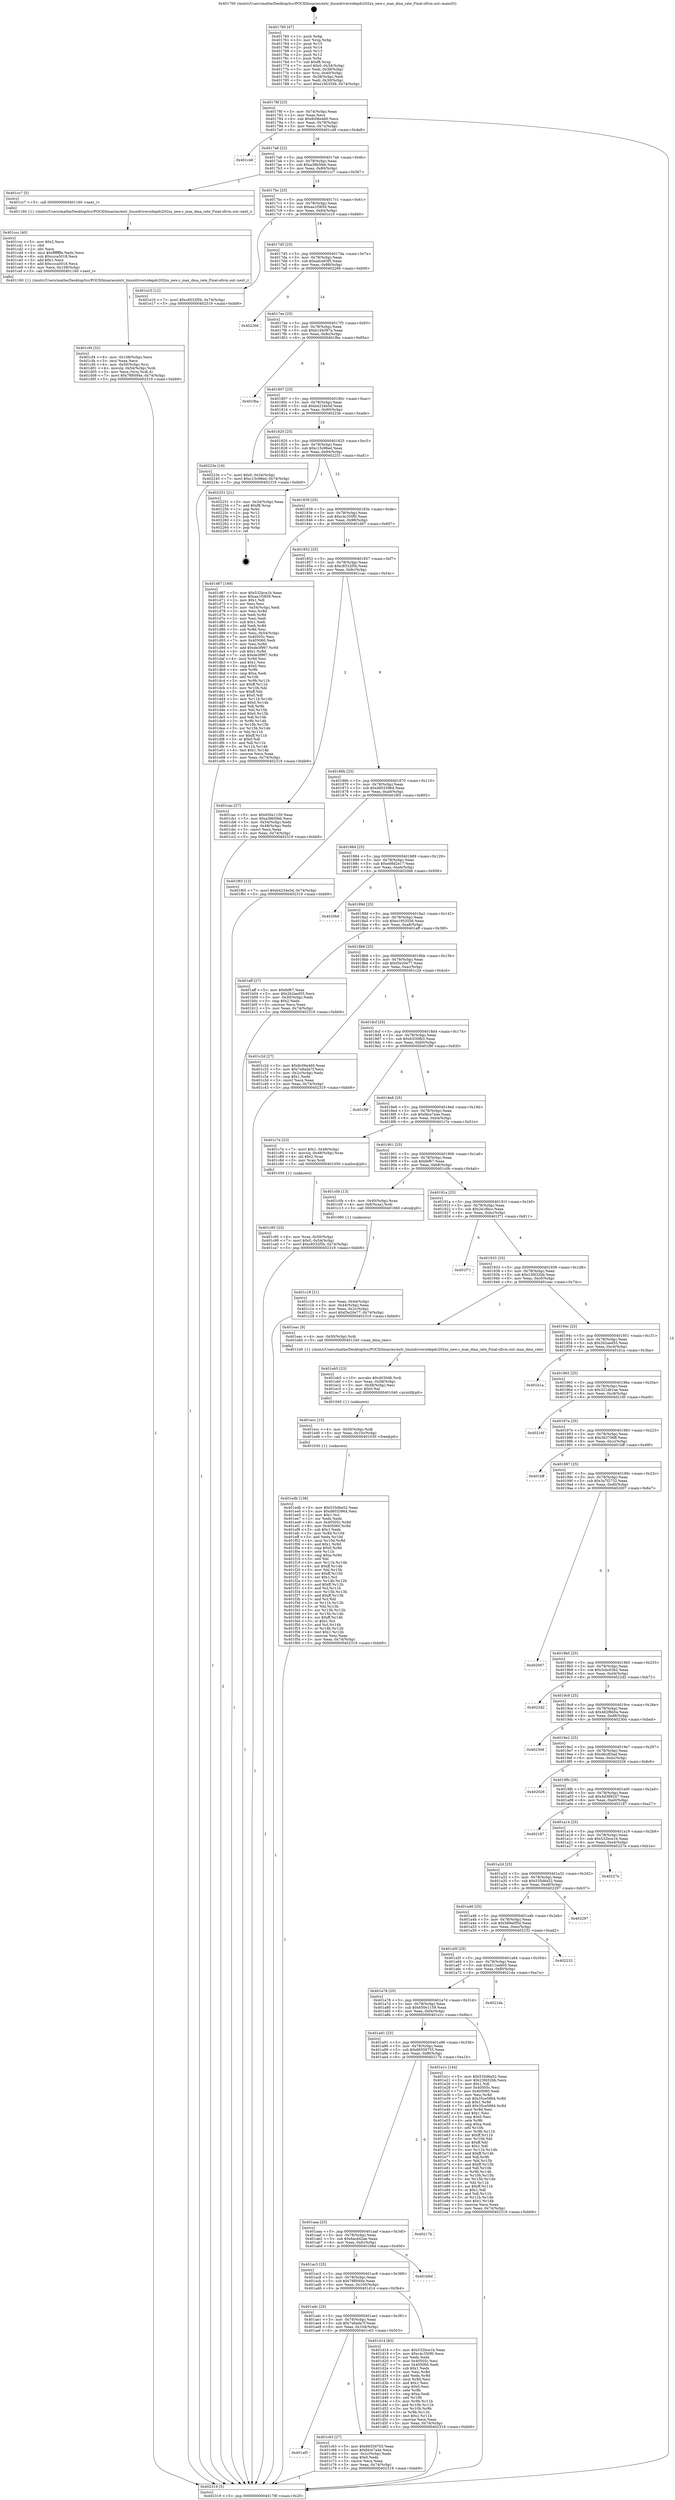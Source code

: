 digraph "0x401760" {
  label = "0x401760 (/mnt/c/Users/mathe/Desktop/tcc/POCII/binaries/extr_linuxdriversidepdc202xx_new.c_max_dma_rate_Final-ollvm.out::main(0))"
  labelloc = "t"
  node[shape=record]

  Entry [label="",width=0.3,height=0.3,shape=circle,fillcolor=black,style=filled]
  "0x40178f" [label="{
     0x40178f [23]\l
     | [instrs]\l
     &nbsp;&nbsp;0x40178f \<+3\>: mov -0x74(%rbp),%eax\l
     &nbsp;&nbsp;0x401792 \<+2\>: mov %eax,%ecx\l
     &nbsp;&nbsp;0x401794 \<+6\>: sub $0x8c06e460,%ecx\l
     &nbsp;&nbsp;0x40179a \<+3\>: mov %eax,-0x78(%rbp)\l
     &nbsp;&nbsp;0x40179d \<+3\>: mov %ecx,-0x7c(%rbp)\l
     &nbsp;&nbsp;0x4017a0 \<+6\>: je 0000000000401c48 \<main+0x4e8\>\l
  }"]
  "0x401c48" [label="{
     0x401c48\l
  }", style=dashed]
  "0x4017a6" [label="{
     0x4017a6 [22]\l
     | [instrs]\l
     &nbsp;&nbsp;0x4017a6 \<+5\>: jmp 00000000004017ab \<main+0x4b\>\l
     &nbsp;&nbsp;0x4017ab \<+3\>: mov -0x78(%rbp),%eax\l
     &nbsp;&nbsp;0x4017ae \<+5\>: sub $0xa38b5feb,%eax\l
     &nbsp;&nbsp;0x4017b3 \<+3\>: mov %eax,-0x80(%rbp)\l
     &nbsp;&nbsp;0x4017b6 \<+6\>: je 0000000000401cc7 \<main+0x567\>\l
  }"]
  Exit [label="",width=0.3,height=0.3,shape=circle,fillcolor=black,style=filled,peripheries=2]
  "0x401cc7" [label="{
     0x401cc7 [5]\l
     | [instrs]\l
     &nbsp;&nbsp;0x401cc7 \<+5\>: call 0000000000401160 \<next_i\>\l
     | [calls]\l
     &nbsp;&nbsp;0x401160 \{1\} (/mnt/c/Users/mathe/Desktop/tcc/POCII/binaries/extr_linuxdriversidepdc202xx_new.c_max_dma_rate_Final-ollvm.out::next_i)\l
  }"]
  "0x4017bc" [label="{
     0x4017bc [25]\l
     | [instrs]\l
     &nbsp;&nbsp;0x4017bc \<+5\>: jmp 00000000004017c1 \<main+0x61\>\l
     &nbsp;&nbsp;0x4017c1 \<+3\>: mov -0x78(%rbp),%eax\l
     &nbsp;&nbsp;0x4017c4 \<+5\>: sub $0xaa1f3859,%eax\l
     &nbsp;&nbsp;0x4017c9 \<+6\>: mov %eax,-0x84(%rbp)\l
     &nbsp;&nbsp;0x4017cf \<+6\>: je 0000000000401e10 \<main+0x6b0\>\l
  }"]
  "0x401edb" [label="{
     0x401edb [138]\l
     | [instrs]\l
     &nbsp;&nbsp;0x401edb \<+5\>: mov $0x535d6a52,%eax\l
     &nbsp;&nbsp;0x401ee0 \<+5\>: mov $0xd6033964,%esi\l
     &nbsp;&nbsp;0x401ee5 \<+2\>: mov $0x1,%cl\l
     &nbsp;&nbsp;0x401ee7 \<+2\>: xor %edx,%edx\l
     &nbsp;&nbsp;0x401ee9 \<+8\>: mov 0x40505c,%r8d\l
     &nbsp;&nbsp;0x401ef1 \<+8\>: mov 0x405060,%r9d\l
     &nbsp;&nbsp;0x401ef9 \<+3\>: sub $0x1,%edx\l
     &nbsp;&nbsp;0x401efc \<+3\>: mov %r8d,%r10d\l
     &nbsp;&nbsp;0x401eff \<+3\>: add %edx,%r10d\l
     &nbsp;&nbsp;0x401f02 \<+4\>: imul %r10d,%r8d\l
     &nbsp;&nbsp;0x401f06 \<+4\>: and $0x1,%r8d\l
     &nbsp;&nbsp;0x401f0a \<+4\>: cmp $0x0,%r8d\l
     &nbsp;&nbsp;0x401f0e \<+4\>: sete %r11b\l
     &nbsp;&nbsp;0x401f12 \<+4\>: cmp $0xa,%r9d\l
     &nbsp;&nbsp;0x401f16 \<+3\>: setl %bl\l
     &nbsp;&nbsp;0x401f19 \<+3\>: mov %r11b,%r14b\l
     &nbsp;&nbsp;0x401f1c \<+4\>: xor $0xff,%r14b\l
     &nbsp;&nbsp;0x401f20 \<+3\>: mov %bl,%r15b\l
     &nbsp;&nbsp;0x401f23 \<+4\>: xor $0xff,%r15b\l
     &nbsp;&nbsp;0x401f27 \<+3\>: xor $0x1,%cl\l
     &nbsp;&nbsp;0x401f2a \<+3\>: mov %r14b,%r12b\l
     &nbsp;&nbsp;0x401f2d \<+4\>: and $0xff,%r12b\l
     &nbsp;&nbsp;0x401f31 \<+3\>: and %cl,%r11b\l
     &nbsp;&nbsp;0x401f34 \<+3\>: mov %r15b,%r13b\l
     &nbsp;&nbsp;0x401f37 \<+4\>: and $0xff,%r13b\l
     &nbsp;&nbsp;0x401f3b \<+2\>: and %cl,%bl\l
     &nbsp;&nbsp;0x401f3d \<+3\>: or %r11b,%r12b\l
     &nbsp;&nbsp;0x401f40 \<+3\>: or %bl,%r13b\l
     &nbsp;&nbsp;0x401f43 \<+3\>: xor %r13b,%r12b\l
     &nbsp;&nbsp;0x401f46 \<+3\>: or %r15b,%r14b\l
     &nbsp;&nbsp;0x401f49 \<+4\>: xor $0xff,%r14b\l
     &nbsp;&nbsp;0x401f4d \<+3\>: or $0x1,%cl\l
     &nbsp;&nbsp;0x401f50 \<+3\>: and %cl,%r14b\l
     &nbsp;&nbsp;0x401f53 \<+3\>: or %r14b,%r12b\l
     &nbsp;&nbsp;0x401f56 \<+4\>: test $0x1,%r12b\l
     &nbsp;&nbsp;0x401f5a \<+3\>: cmovne %esi,%eax\l
     &nbsp;&nbsp;0x401f5d \<+3\>: mov %eax,-0x74(%rbp)\l
     &nbsp;&nbsp;0x401f60 \<+5\>: jmp 0000000000402319 \<main+0xbb9\>\l
  }"]
  "0x401e10" [label="{
     0x401e10 [12]\l
     | [instrs]\l
     &nbsp;&nbsp;0x401e10 \<+7\>: movl $0xc8532f5b,-0x74(%rbp)\l
     &nbsp;&nbsp;0x401e17 \<+5\>: jmp 0000000000402319 \<main+0xbb9\>\l
  }"]
  "0x4017d5" [label="{
     0x4017d5 [25]\l
     | [instrs]\l
     &nbsp;&nbsp;0x4017d5 \<+5\>: jmp 00000000004017da \<main+0x7a\>\l
     &nbsp;&nbsp;0x4017da \<+3\>: mov -0x78(%rbp),%eax\l
     &nbsp;&nbsp;0x4017dd \<+5\>: sub $0xadce63f5,%eax\l
     &nbsp;&nbsp;0x4017e2 \<+6\>: mov %eax,-0x88(%rbp)\l
     &nbsp;&nbsp;0x4017e8 \<+6\>: je 0000000000402266 \<main+0xb06\>\l
  }"]
  "0x401ecc" [label="{
     0x401ecc [15]\l
     | [instrs]\l
     &nbsp;&nbsp;0x401ecc \<+4\>: mov -0x50(%rbp),%rdi\l
     &nbsp;&nbsp;0x401ed0 \<+6\>: mov %eax,-0x10c(%rbp)\l
     &nbsp;&nbsp;0x401ed6 \<+5\>: call 0000000000401030 \<free@plt\>\l
     | [calls]\l
     &nbsp;&nbsp;0x401030 \{1\} (unknown)\l
  }"]
  "0x402266" [label="{
     0x402266\l
  }", style=dashed]
  "0x4017ee" [label="{
     0x4017ee [25]\l
     | [instrs]\l
     &nbsp;&nbsp;0x4017ee \<+5\>: jmp 00000000004017f3 \<main+0x93\>\l
     &nbsp;&nbsp;0x4017f3 \<+3\>: mov -0x78(%rbp),%eax\l
     &nbsp;&nbsp;0x4017f6 \<+5\>: sub $0xb1d4397a,%eax\l
     &nbsp;&nbsp;0x4017fb \<+6\>: mov %eax,-0x8c(%rbp)\l
     &nbsp;&nbsp;0x401801 \<+6\>: je 0000000000401fba \<main+0x85a\>\l
  }"]
  "0x401eb5" [label="{
     0x401eb5 [23]\l
     | [instrs]\l
     &nbsp;&nbsp;0x401eb5 \<+10\>: movabs $0x4030d6,%rdi\l
     &nbsp;&nbsp;0x401ebf \<+3\>: mov %eax,-0x58(%rbp)\l
     &nbsp;&nbsp;0x401ec2 \<+3\>: mov -0x58(%rbp),%esi\l
     &nbsp;&nbsp;0x401ec5 \<+2\>: mov $0x0,%al\l
     &nbsp;&nbsp;0x401ec7 \<+5\>: call 0000000000401040 \<printf@plt\>\l
     | [calls]\l
     &nbsp;&nbsp;0x401040 \{1\} (unknown)\l
  }"]
  "0x401fba" [label="{
     0x401fba\l
  }", style=dashed]
  "0x401807" [label="{
     0x401807 [25]\l
     | [instrs]\l
     &nbsp;&nbsp;0x401807 \<+5\>: jmp 000000000040180c \<main+0xac\>\l
     &nbsp;&nbsp;0x40180c \<+3\>: mov -0x78(%rbp),%eax\l
     &nbsp;&nbsp;0x40180f \<+5\>: sub $0xb4234e5d,%eax\l
     &nbsp;&nbsp;0x401814 \<+6\>: mov %eax,-0x90(%rbp)\l
     &nbsp;&nbsp;0x40181a \<+6\>: je 000000000040223e \<main+0xade\>\l
  }"]
  "0x401cf4" [label="{
     0x401cf4 [32]\l
     | [instrs]\l
     &nbsp;&nbsp;0x401cf4 \<+6\>: mov -0x108(%rbp),%ecx\l
     &nbsp;&nbsp;0x401cfa \<+3\>: imul %eax,%ecx\l
     &nbsp;&nbsp;0x401cfd \<+4\>: mov -0x50(%rbp),%rsi\l
     &nbsp;&nbsp;0x401d01 \<+4\>: movslq -0x54(%rbp),%rdi\l
     &nbsp;&nbsp;0x401d05 \<+3\>: mov %ecx,(%rsi,%rdi,4)\l
     &nbsp;&nbsp;0x401d08 \<+7\>: movl $0x78f00f4e,-0x74(%rbp)\l
     &nbsp;&nbsp;0x401d0f \<+5\>: jmp 0000000000402319 \<main+0xbb9\>\l
  }"]
  "0x40223e" [label="{
     0x40223e [19]\l
     | [instrs]\l
     &nbsp;&nbsp;0x40223e \<+7\>: movl $0x0,-0x34(%rbp)\l
     &nbsp;&nbsp;0x402245 \<+7\>: movl $0xc15c98ed,-0x74(%rbp)\l
     &nbsp;&nbsp;0x40224c \<+5\>: jmp 0000000000402319 \<main+0xbb9\>\l
  }"]
  "0x401820" [label="{
     0x401820 [25]\l
     | [instrs]\l
     &nbsp;&nbsp;0x401820 \<+5\>: jmp 0000000000401825 \<main+0xc5\>\l
     &nbsp;&nbsp;0x401825 \<+3\>: mov -0x78(%rbp),%eax\l
     &nbsp;&nbsp;0x401828 \<+5\>: sub $0xc15c98ed,%eax\l
     &nbsp;&nbsp;0x40182d \<+6\>: mov %eax,-0x94(%rbp)\l
     &nbsp;&nbsp;0x401833 \<+6\>: je 0000000000402251 \<main+0xaf1\>\l
  }"]
  "0x401ccc" [label="{
     0x401ccc [40]\l
     | [instrs]\l
     &nbsp;&nbsp;0x401ccc \<+5\>: mov $0x2,%ecx\l
     &nbsp;&nbsp;0x401cd1 \<+1\>: cltd\l
     &nbsp;&nbsp;0x401cd2 \<+2\>: idiv %ecx\l
     &nbsp;&nbsp;0x401cd4 \<+6\>: imul $0xfffffffe,%edx,%ecx\l
     &nbsp;&nbsp;0x401cda \<+6\>: sub $0xccca5018,%ecx\l
     &nbsp;&nbsp;0x401ce0 \<+3\>: add $0x1,%ecx\l
     &nbsp;&nbsp;0x401ce3 \<+6\>: add $0xccca5018,%ecx\l
     &nbsp;&nbsp;0x401ce9 \<+6\>: mov %ecx,-0x108(%rbp)\l
     &nbsp;&nbsp;0x401cef \<+5\>: call 0000000000401160 \<next_i\>\l
     | [calls]\l
     &nbsp;&nbsp;0x401160 \{1\} (/mnt/c/Users/mathe/Desktop/tcc/POCII/binaries/extr_linuxdriversidepdc202xx_new.c_max_dma_rate_Final-ollvm.out::next_i)\l
  }"]
  "0x402251" [label="{
     0x402251 [21]\l
     | [instrs]\l
     &nbsp;&nbsp;0x402251 \<+3\>: mov -0x34(%rbp),%eax\l
     &nbsp;&nbsp;0x402254 \<+7\>: add $0xf8,%rsp\l
     &nbsp;&nbsp;0x40225b \<+1\>: pop %rbx\l
     &nbsp;&nbsp;0x40225c \<+2\>: pop %r12\l
     &nbsp;&nbsp;0x40225e \<+2\>: pop %r13\l
     &nbsp;&nbsp;0x402260 \<+2\>: pop %r14\l
     &nbsp;&nbsp;0x402262 \<+2\>: pop %r15\l
     &nbsp;&nbsp;0x402264 \<+1\>: pop %rbp\l
     &nbsp;&nbsp;0x402265 \<+1\>: ret\l
  }"]
  "0x401839" [label="{
     0x401839 [25]\l
     | [instrs]\l
     &nbsp;&nbsp;0x401839 \<+5\>: jmp 000000000040183e \<main+0xde\>\l
     &nbsp;&nbsp;0x40183e \<+3\>: mov -0x78(%rbp),%eax\l
     &nbsp;&nbsp;0x401841 \<+5\>: sub $0xc4c350f0,%eax\l
     &nbsp;&nbsp;0x401846 \<+6\>: mov %eax,-0x98(%rbp)\l
     &nbsp;&nbsp;0x40184c \<+6\>: je 0000000000401d67 \<main+0x607\>\l
  }"]
  "0x401c95" [label="{
     0x401c95 [23]\l
     | [instrs]\l
     &nbsp;&nbsp;0x401c95 \<+4\>: mov %rax,-0x50(%rbp)\l
     &nbsp;&nbsp;0x401c99 \<+7\>: movl $0x0,-0x54(%rbp)\l
     &nbsp;&nbsp;0x401ca0 \<+7\>: movl $0xc8532f5b,-0x74(%rbp)\l
     &nbsp;&nbsp;0x401ca7 \<+5\>: jmp 0000000000402319 \<main+0xbb9\>\l
  }"]
  "0x401d67" [label="{
     0x401d67 [169]\l
     | [instrs]\l
     &nbsp;&nbsp;0x401d67 \<+5\>: mov $0x532bce1b,%eax\l
     &nbsp;&nbsp;0x401d6c \<+5\>: mov $0xaa1f3859,%ecx\l
     &nbsp;&nbsp;0x401d71 \<+2\>: mov $0x1,%dl\l
     &nbsp;&nbsp;0x401d73 \<+2\>: xor %esi,%esi\l
     &nbsp;&nbsp;0x401d75 \<+3\>: mov -0x54(%rbp),%edi\l
     &nbsp;&nbsp;0x401d78 \<+3\>: mov %esi,%r8d\l
     &nbsp;&nbsp;0x401d7b \<+3\>: sub %edi,%r8d\l
     &nbsp;&nbsp;0x401d7e \<+2\>: mov %esi,%edi\l
     &nbsp;&nbsp;0x401d80 \<+3\>: sub $0x1,%edi\l
     &nbsp;&nbsp;0x401d83 \<+3\>: add %edi,%r8d\l
     &nbsp;&nbsp;0x401d86 \<+3\>: sub %r8d,%esi\l
     &nbsp;&nbsp;0x401d89 \<+3\>: mov %esi,-0x54(%rbp)\l
     &nbsp;&nbsp;0x401d8c \<+7\>: mov 0x40505c,%esi\l
     &nbsp;&nbsp;0x401d93 \<+7\>: mov 0x405060,%edi\l
     &nbsp;&nbsp;0x401d9a \<+3\>: mov %esi,%r8d\l
     &nbsp;&nbsp;0x401d9d \<+7\>: add $0xde3f967,%r8d\l
     &nbsp;&nbsp;0x401da4 \<+4\>: sub $0x1,%r8d\l
     &nbsp;&nbsp;0x401da8 \<+7\>: sub $0xde3f967,%r8d\l
     &nbsp;&nbsp;0x401daf \<+4\>: imul %r8d,%esi\l
     &nbsp;&nbsp;0x401db3 \<+3\>: and $0x1,%esi\l
     &nbsp;&nbsp;0x401db6 \<+3\>: cmp $0x0,%esi\l
     &nbsp;&nbsp;0x401db9 \<+4\>: sete %r9b\l
     &nbsp;&nbsp;0x401dbd \<+3\>: cmp $0xa,%edi\l
     &nbsp;&nbsp;0x401dc0 \<+4\>: setl %r10b\l
     &nbsp;&nbsp;0x401dc4 \<+3\>: mov %r9b,%r11b\l
     &nbsp;&nbsp;0x401dc7 \<+4\>: xor $0xff,%r11b\l
     &nbsp;&nbsp;0x401dcb \<+3\>: mov %r10b,%bl\l
     &nbsp;&nbsp;0x401dce \<+3\>: xor $0xff,%bl\l
     &nbsp;&nbsp;0x401dd1 \<+3\>: xor $0x0,%dl\l
     &nbsp;&nbsp;0x401dd4 \<+3\>: mov %r11b,%r14b\l
     &nbsp;&nbsp;0x401dd7 \<+4\>: and $0x0,%r14b\l
     &nbsp;&nbsp;0x401ddb \<+3\>: and %dl,%r9b\l
     &nbsp;&nbsp;0x401dde \<+3\>: mov %bl,%r15b\l
     &nbsp;&nbsp;0x401de1 \<+4\>: and $0x0,%r15b\l
     &nbsp;&nbsp;0x401de5 \<+3\>: and %dl,%r10b\l
     &nbsp;&nbsp;0x401de8 \<+3\>: or %r9b,%r14b\l
     &nbsp;&nbsp;0x401deb \<+3\>: or %r10b,%r15b\l
     &nbsp;&nbsp;0x401dee \<+3\>: xor %r15b,%r14b\l
     &nbsp;&nbsp;0x401df1 \<+3\>: or %bl,%r11b\l
     &nbsp;&nbsp;0x401df4 \<+4\>: xor $0xff,%r11b\l
     &nbsp;&nbsp;0x401df8 \<+3\>: or $0x0,%dl\l
     &nbsp;&nbsp;0x401dfb \<+3\>: and %dl,%r11b\l
     &nbsp;&nbsp;0x401dfe \<+3\>: or %r11b,%r14b\l
     &nbsp;&nbsp;0x401e01 \<+4\>: test $0x1,%r14b\l
     &nbsp;&nbsp;0x401e05 \<+3\>: cmovne %ecx,%eax\l
     &nbsp;&nbsp;0x401e08 \<+3\>: mov %eax,-0x74(%rbp)\l
     &nbsp;&nbsp;0x401e0b \<+5\>: jmp 0000000000402319 \<main+0xbb9\>\l
  }"]
  "0x401852" [label="{
     0x401852 [25]\l
     | [instrs]\l
     &nbsp;&nbsp;0x401852 \<+5\>: jmp 0000000000401857 \<main+0xf7\>\l
     &nbsp;&nbsp;0x401857 \<+3\>: mov -0x78(%rbp),%eax\l
     &nbsp;&nbsp;0x40185a \<+5\>: sub $0xc8532f5b,%eax\l
     &nbsp;&nbsp;0x40185f \<+6\>: mov %eax,-0x9c(%rbp)\l
     &nbsp;&nbsp;0x401865 \<+6\>: je 0000000000401cac \<main+0x54c\>\l
  }"]
  "0x401af5" [label="{
     0x401af5\l
  }", style=dashed]
  "0x401cac" [label="{
     0x401cac [27]\l
     | [instrs]\l
     &nbsp;&nbsp;0x401cac \<+5\>: mov $0x650e1159,%eax\l
     &nbsp;&nbsp;0x401cb1 \<+5\>: mov $0xa38b5feb,%ecx\l
     &nbsp;&nbsp;0x401cb6 \<+3\>: mov -0x54(%rbp),%edx\l
     &nbsp;&nbsp;0x401cb9 \<+3\>: cmp -0x48(%rbp),%edx\l
     &nbsp;&nbsp;0x401cbc \<+3\>: cmovl %ecx,%eax\l
     &nbsp;&nbsp;0x401cbf \<+3\>: mov %eax,-0x74(%rbp)\l
     &nbsp;&nbsp;0x401cc2 \<+5\>: jmp 0000000000402319 \<main+0xbb9\>\l
  }"]
  "0x40186b" [label="{
     0x40186b [25]\l
     | [instrs]\l
     &nbsp;&nbsp;0x40186b \<+5\>: jmp 0000000000401870 \<main+0x110\>\l
     &nbsp;&nbsp;0x401870 \<+3\>: mov -0x78(%rbp),%eax\l
     &nbsp;&nbsp;0x401873 \<+5\>: sub $0xd6033964,%eax\l
     &nbsp;&nbsp;0x401878 \<+6\>: mov %eax,-0xa0(%rbp)\l
     &nbsp;&nbsp;0x40187e \<+6\>: je 0000000000401f65 \<main+0x805\>\l
  }"]
  "0x401c63" [label="{
     0x401c63 [27]\l
     | [instrs]\l
     &nbsp;&nbsp;0x401c63 \<+5\>: mov $0x66559755,%eax\l
     &nbsp;&nbsp;0x401c68 \<+5\>: mov $0xfdce7a4e,%ecx\l
     &nbsp;&nbsp;0x401c6d \<+3\>: mov -0x2c(%rbp),%edx\l
     &nbsp;&nbsp;0x401c70 \<+3\>: cmp $0x0,%edx\l
     &nbsp;&nbsp;0x401c73 \<+3\>: cmove %ecx,%eax\l
     &nbsp;&nbsp;0x401c76 \<+3\>: mov %eax,-0x74(%rbp)\l
     &nbsp;&nbsp;0x401c79 \<+5\>: jmp 0000000000402319 \<main+0xbb9\>\l
  }"]
  "0x401f65" [label="{
     0x401f65 [12]\l
     | [instrs]\l
     &nbsp;&nbsp;0x401f65 \<+7\>: movl $0xb4234e5d,-0x74(%rbp)\l
     &nbsp;&nbsp;0x401f6c \<+5\>: jmp 0000000000402319 \<main+0xbb9\>\l
  }"]
  "0x401884" [label="{
     0x401884 [25]\l
     | [instrs]\l
     &nbsp;&nbsp;0x401884 \<+5\>: jmp 0000000000401889 \<main+0x129\>\l
     &nbsp;&nbsp;0x401889 \<+3\>: mov -0x78(%rbp),%eax\l
     &nbsp;&nbsp;0x40188c \<+5\>: sub $0xe08d2e17,%eax\l
     &nbsp;&nbsp;0x401891 \<+6\>: mov %eax,-0xa4(%rbp)\l
     &nbsp;&nbsp;0x401897 \<+6\>: je 00000000004020b6 \<main+0x956\>\l
  }"]
  "0x401adc" [label="{
     0x401adc [25]\l
     | [instrs]\l
     &nbsp;&nbsp;0x401adc \<+5\>: jmp 0000000000401ae1 \<main+0x381\>\l
     &nbsp;&nbsp;0x401ae1 \<+3\>: mov -0x78(%rbp),%eax\l
     &nbsp;&nbsp;0x401ae4 \<+5\>: sub $0x7a9ada7f,%eax\l
     &nbsp;&nbsp;0x401ae9 \<+6\>: mov %eax,-0x104(%rbp)\l
     &nbsp;&nbsp;0x401aef \<+6\>: je 0000000000401c63 \<main+0x503\>\l
  }"]
  "0x4020b6" [label="{
     0x4020b6\l
  }", style=dashed]
  "0x40189d" [label="{
     0x40189d [25]\l
     | [instrs]\l
     &nbsp;&nbsp;0x40189d \<+5\>: jmp 00000000004018a2 \<main+0x142\>\l
     &nbsp;&nbsp;0x4018a2 \<+3\>: mov -0x78(%rbp),%eax\l
     &nbsp;&nbsp;0x4018a5 \<+5\>: sub $0xe1953556,%eax\l
     &nbsp;&nbsp;0x4018aa \<+6\>: mov %eax,-0xa8(%rbp)\l
     &nbsp;&nbsp;0x4018b0 \<+6\>: je 0000000000401aff \<main+0x39f\>\l
  }"]
  "0x401d14" [label="{
     0x401d14 [83]\l
     | [instrs]\l
     &nbsp;&nbsp;0x401d14 \<+5\>: mov $0x532bce1b,%eax\l
     &nbsp;&nbsp;0x401d19 \<+5\>: mov $0xc4c350f0,%ecx\l
     &nbsp;&nbsp;0x401d1e \<+2\>: xor %edx,%edx\l
     &nbsp;&nbsp;0x401d20 \<+7\>: mov 0x40505c,%esi\l
     &nbsp;&nbsp;0x401d27 \<+7\>: mov 0x405060,%edi\l
     &nbsp;&nbsp;0x401d2e \<+3\>: sub $0x1,%edx\l
     &nbsp;&nbsp;0x401d31 \<+3\>: mov %esi,%r8d\l
     &nbsp;&nbsp;0x401d34 \<+3\>: add %edx,%r8d\l
     &nbsp;&nbsp;0x401d37 \<+4\>: imul %r8d,%esi\l
     &nbsp;&nbsp;0x401d3b \<+3\>: and $0x1,%esi\l
     &nbsp;&nbsp;0x401d3e \<+3\>: cmp $0x0,%esi\l
     &nbsp;&nbsp;0x401d41 \<+4\>: sete %r9b\l
     &nbsp;&nbsp;0x401d45 \<+3\>: cmp $0xa,%edi\l
     &nbsp;&nbsp;0x401d48 \<+4\>: setl %r10b\l
     &nbsp;&nbsp;0x401d4c \<+3\>: mov %r9b,%r11b\l
     &nbsp;&nbsp;0x401d4f \<+3\>: and %r10b,%r11b\l
     &nbsp;&nbsp;0x401d52 \<+3\>: xor %r10b,%r9b\l
     &nbsp;&nbsp;0x401d55 \<+3\>: or %r9b,%r11b\l
     &nbsp;&nbsp;0x401d58 \<+4\>: test $0x1,%r11b\l
     &nbsp;&nbsp;0x401d5c \<+3\>: cmovne %ecx,%eax\l
     &nbsp;&nbsp;0x401d5f \<+3\>: mov %eax,-0x74(%rbp)\l
     &nbsp;&nbsp;0x401d62 \<+5\>: jmp 0000000000402319 \<main+0xbb9\>\l
  }"]
  "0x401aff" [label="{
     0x401aff [27]\l
     | [instrs]\l
     &nbsp;&nbsp;0x401aff \<+5\>: mov $0xfef67,%eax\l
     &nbsp;&nbsp;0x401b04 \<+5\>: mov $0x2b2aed55,%ecx\l
     &nbsp;&nbsp;0x401b09 \<+3\>: mov -0x30(%rbp),%edx\l
     &nbsp;&nbsp;0x401b0c \<+3\>: cmp $0x2,%edx\l
     &nbsp;&nbsp;0x401b0f \<+3\>: cmovne %ecx,%eax\l
     &nbsp;&nbsp;0x401b12 \<+3\>: mov %eax,-0x74(%rbp)\l
     &nbsp;&nbsp;0x401b15 \<+5\>: jmp 0000000000402319 \<main+0xbb9\>\l
  }"]
  "0x4018b6" [label="{
     0x4018b6 [25]\l
     | [instrs]\l
     &nbsp;&nbsp;0x4018b6 \<+5\>: jmp 00000000004018bb \<main+0x15b\>\l
     &nbsp;&nbsp;0x4018bb \<+3\>: mov -0x78(%rbp),%eax\l
     &nbsp;&nbsp;0x4018be \<+5\>: sub $0xf3e20e77,%eax\l
     &nbsp;&nbsp;0x4018c3 \<+6\>: mov %eax,-0xac(%rbp)\l
     &nbsp;&nbsp;0x4018c9 \<+6\>: je 0000000000401c2d \<main+0x4cd\>\l
  }"]
  "0x402319" [label="{
     0x402319 [5]\l
     | [instrs]\l
     &nbsp;&nbsp;0x402319 \<+5\>: jmp 000000000040178f \<main+0x2f\>\l
  }"]
  "0x401760" [label="{
     0x401760 [47]\l
     | [instrs]\l
     &nbsp;&nbsp;0x401760 \<+1\>: push %rbp\l
     &nbsp;&nbsp;0x401761 \<+3\>: mov %rsp,%rbp\l
     &nbsp;&nbsp;0x401764 \<+2\>: push %r15\l
     &nbsp;&nbsp;0x401766 \<+2\>: push %r14\l
     &nbsp;&nbsp;0x401768 \<+2\>: push %r13\l
     &nbsp;&nbsp;0x40176a \<+2\>: push %r12\l
     &nbsp;&nbsp;0x40176c \<+1\>: push %rbx\l
     &nbsp;&nbsp;0x40176d \<+7\>: sub $0xf8,%rsp\l
     &nbsp;&nbsp;0x401774 \<+7\>: movl $0x0,-0x34(%rbp)\l
     &nbsp;&nbsp;0x40177b \<+3\>: mov %edi,-0x38(%rbp)\l
     &nbsp;&nbsp;0x40177e \<+4\>: mov %rsi,-0x40(%rbp)\l
     &nbsp;&nbsp;0x401782 \<+3\>: mov -0x38(%rbp),%edi\l
     &nbsp;&nbsp;0x401785 \<+3\>: mov %edi,-0x30(%rbp)\l
     &nbsp;&nbsp;0x401788 \<+7\>: movl $0xe1953556,-0x74(%rbp)\l
  }"]
  "0x401ac3" [label="{
     0x401ac3 [25]\l
     | [instrs]\l
     &nbsp;&nbsp;0x401ac3 \<+5\>: jmp 0000000000401ac8 \<main+0x368\>\l
     &nbsp;&nbsp;0x401ac8 \<+3\>: mov -0x78(%rbp),%eax\l
     &nbsp;&nbsp;0x401acb \<+5\>: sub $0x78f00f4e,%eax\l
     &nbsp;&nbsp;0x401ad0 \<+6\>: mov %eax,-0x100(%rbp)\l
     &nbsp;&nbsp;0x401ad6 \<+6\>: je 0000000000401d14 \<main+0x5b4\>\l
  }"]
  "0x401c2d" [label="{
     0x401c2d [27]\l
     | [instrs]\l
     &nbsp;&nbsp;0x401c2d \<+5\>: mov $0x8c06e460,%eax\l
     &nbsp;&nbsp;0x401c32 \<+5\>: mov $0x7a9ada7f,%ecx\l
     &nbsp;&nbsp;0x401c37 \<+3\>: mov -0x2c(%rbp),%edx\l
     &nbsp;&nbsp;0x401c3a \<+3\>: cmp $0x1,%edx\l
     &nbsp;&nbsp;0x401c3d \<+3\>: cmovl %ecx,%eax\l
     &nbsp;&nbsp;0x401c40 \<+3\>: mov %eax,-0x74(%rbp)\l
     &nbsp;&nbsp;0x401c43 \<+5\>: jmp 0000000000402319 \<main+0xbb9\>\l
  }"]
  "0x4018cf" [label="{
     0x4018cf [25]\l
     | [instrs]\l
     &nbsp;&nbsp;0x4018cf \<+5\>: jmp 00000000004018d4 \<main+0x174\>\l
     &nbsp;&nbsp;0x4018d4 \<+3\>: mov -0x78(%rbp),%eax\l
     &nbsp;&nbsp;0x4018d7 \<+5\>: sub $0xfc030fb3,%eax\l
     &nbsp;&nbsp;0x4018dc \<+6\>: mov %eax,-0xb0(%rbp)\l
     &nbsp;&nbsp;0x4018e2 \<+6\>: je 0000000000401f9f \<main+0x83f\>\l
  }"]
  "0x401b6d" [label="{
     0x401b6d\l
  }", style=dashed]
  "0x401f9f" [label="{
     0x401f9f\l
  }", style=dashed]
  "0x4018e8" [label="{
     0x4018e8 [25]\l
     | [instrs]\l
     &nbsp;&nbsp;0x4018e8 \<+5\>: jmp 00000000004018ed \<main+0x18d\>\l
     &nbsp;&nbsp;0x4018ed \<+3\>: mov -0x78(%rbp),%eax\l
     &nbsp;&nbsp;0x4018f0 \<+5\>: sub $0xfdce7a4e,%eax\l
     &nbsp;&nbsp;0x4018f5 \<+6\>: mov %eax,-0xb4(%rbp)\l
     &nbsp;&nbsp;0x4018fb \<+6\>: je 0000000000401c7e \<main+0x51e\>\l
  }"]
  "0x401aaa" [label="{
     0x401aaa [25]\l
     | [instrs]\l
     &nbsp;&nbsp;0x401aaa \<+5\>: jmp 0000000000401aaf \<main+0x34f\>\l
     &nbsp;&nbsp;0x401aaf \<+3\>: mov -0x78(%rbp),%eax\l
     &nbsp;&nbsp;0x401ab2 \<+5\>: sub $0x6acd42ae,%eax\l
     &nbsp;&nbsp;0x401ab7 \<+6\>: mov %eax,-0xfc(%rbp)\l
     &nbsp;&nbsp;0x401abd \<+6\>: je 0000000000401b6d \<main+0x40d\>\l
  }"]
  "0x401c7e" [label="{
     0x401c7e [23]\l
     | [instrs]\l
     &nbsp;&nbsp;0x401c7e \<+7\>: movl $0x1,-0x48(%rbp)\l
     &nbsp;&nbsp;0x401c85 \<+4\>: movslq -0x48(%rbp),%rax\l
     &nbsp;&nbsp;0x401c89 \<+4\>: shl $0x2,%rax\l
     &nbsp;&nbsp;0x401c8d \<+3\>: mov %rax,%rdi\l
     &nbsp;&nbsp;0x401c90 \<+5\>: call 0000000000401050 \<malloc@plt\>\l
     | [calls]\l
     &nbsp;&nbsp;0x401050 \{1\} (unknown)\l
  }"]
  "0x401901" [label="{
     0x401901 [25]\l
     | [instrs]\l
     &nbsp;&nbsp;0x401901 \<+5\>: jmp 0000000000401906 \<main+0x1a6\>\l
     &nbsp;&nbsp;0x401906 \<+3\>: mov -0x78(%rbp),%eax\l
     &nbsp;&nbsp;0x401909 \<+5\>: sub $0xfef67,%eax\l
     &nbsp;&nbsp;0x40190e \<+6\>: mov %eax,-0xb8(%rbp)\l
     &nbsp;&nbsp;0x401914 \<+6\>: je 0000000000401c0b \<main+0x4ab\>\l
  }"]
  "0x40217b" [label="{
     0x40217b\l
  }", style=dashed]
  "0x401c0b" [label="{
     0x401c0b [13]\l
     | [instrs]\l
     &nbsp;&nbsp;0x401c0b \<+4\>: mov -0x40(%rbp),%rax\l
     &nbsp;&nbsp;0x401c0f \<+4\>: mov 0x8(%rax),%rdi\l
     &nbsp;&nbsp;0x401c13 \<+5\>: call 0000000000401060 \<atoi@plt\>\l
     | [calls]\l
     &nbsp;&nbsp;0x401060 \{1\} (unknown)\l
  }"]
  "0x40191a" [label="{
     0x40191a [25]\l
     | [instrs]\l
     &nbsp;&nbsp;0x40191a \<+5\>: jmp 000000000040191f \<main+0x1bf\>\l
     &nbsp;&nbsp;0x40191f \<+3\>: mov -0x78(%rbp),%eax\l
     &nbsp;&nbsp;0x401922 \<+5\>: sub $0x2e18bcc,%eax\l
     &nbsp;&nbsp;0x401927 \<+6\>: mov %eax,-0xbc(%rbp)\l
     &nbsp;&nbsp;0x40192d \<+6\>: je 0000000000401f71 \<main+0x811\>\l
  }"]
  "0x401c18" [label="{
     0x401c18 [21]\l
     | [instrs]\l
     &nbsp;&nbsp;0x401c18 \<+3\>: mov %eax,-0x44(%rbp)\l
     &nbsp;&nbsp;0x401c1b \<+3\>: mov -0x44(%rbp),%eax\l
     &nbsp;&nbsp;0x401c1e \<+3\>: mov %eax,-0x2c(%rbp)\l
     &nbsp;&nbsp;0x401c21 \<+7\>: movl $0xf3e20e77,-0x74(%rbp)\l
     &nbsp;&nbsp;0x401c28 \<+5\>: jmp 0000000000402319 \<main+0xbb9\>\l
  }"]
  "0x401a91" [label="{
     0x401a91 [25]\l
     | [instrs]\l
     &nbsp;&nbsp;0x401a91 \<+5\>: jmp 0000000000401a96 \<main+0x336\>\l
     &nbsp;&nbsp;0x401a96 \<+3\>: mov -0x78(%rbp),%eax\l
     &nbsp;&nbsp;0x401a99 \<+5\>: sub $0x66559755,%eax\l
     &nbsp;&nbsp;0x401a9e \<+6\>: mov %eax,-0xf8(%rbp)\l
     &nbsp;&nbsp;0x401aa4 \<+6\>: je 000000000040217b \<main+0xa1b\>\l
  }"]
  "0x401f71" [label="{
     0x401f71\l
  }", style=dashed]
  "0x401933" [label="{
     0x401933 [25]\l
     | [instrs]\l
     &nbsp;&nbsp;0x401933 \<+5\>: jmp 0000000000401938 \<main+0x1d8\>\l
     &nbsp;&nbsp;0x401938 \<+3\>: mov -0x78(%rbp),%eax\l
     &nbsp;&nbsp;0x40193b \<+5\>: sub $0x23fd32bb,%eax\l
     &nbsp;&nbsp;0x401940 \<+6\>: mov %eax,-0xc0(%rbp)\l
     &nbsp;&nbsp;0x401946 \<+6\>: je 0000000000401eac \<main+0x74c\>\l
  }"]
  "0x401e1c" [label="{
     0x401e1c [144]\l
     | [instrs]\l
     &nbsp;&nbsp;0x401e1c \<+5\>: mov $0x535d6a52,%eax\l
     &nbsp;&nbsp;0x401e21 \<+5\>: mov $0x23fd32bb,%ecx\l
     &nbsp;&nbsp;0x401e26 \<+2\>: mov $0x1,%dl\l
     &nbsp;&nbsp;0x401e28 \<+7\>: mov 0x40505c,%esi\l
     &nbsp;&nbsp;0x401e2f \<+7\>: mov 0x405060,%edi\l
     &nbsp;&nbsp;0x401e36 \<+3\>: mov %esi,%r8d\l
     &nbsp;&nbsp;0x401e39 \<+7\>: sub $0x35ce5864,%r8d\l
     &nbsp;&nbsp;0x401e40 \<+4\>: sub $0x1,%r8d\l
     &nbsp;&nbsp;0x401e44 \<+7\>: add $0x35ce5864,%r8d\l
     &nbsp;&nbsp;0x401e4b \<+4\>: imul %r8d,%esi\l
     &nbsp;&nbsp;0x401e4f \<+3\>: and $0x1,%esi\l
     &nbsp;&nbsp;0x401e52 \<+3\>: cmp $0x0,%esi\l
     &nbsp;&nbsp;0x401e55 \<+4\>: sete %r9b\l
     &nbsp;&nbsp;0x401e59 \<+3\>: cmp $0xa,%edi\l
     &nbsp;&nbsp;0x401e5c \<+4\>: setl %r10b\l
     &nbsp;&nbsp;0x401e60 \<+3\>: mov %r9b,%r11b\l
     &nbsp;&nbsp;0x401e63 \<+4\>: xor $0xff,%r11b\l
     &nbsp;&nbsp;0x401e67 \<+3\>: mov %r10b,%bl\l
     &nbsp;&nbsp;0x401e6a \<+3\>: xor $0xff,%bl\l
     &nbsp;&nbsp;0x401e6d \<+3\>: xor $0x1,%dl\l
     &nbsp;&nbsp;0x401e70 \<+3\>: mov %r11b,%r14b\l
     &nbsp;&nbsp;0x401e73 \<+4\>: and $0xff,%r14b\l
     &nbsp;&nbsp;0x401e77 \<+3\>: and %dl,%r9b\l
     &nbsp;&nbsp;0x401e7a \<+3\>: mov %bl,%r15b\l
     &nbsp;&nbsp;0x401e7d \<+4\>: and $0xff,%r15b\l
     &nbsp;&nbsp;0x401e81 \<+3\>: and %dl,%r10b\l
     &nbsp;&nbsp;0x401e84 \<+3\>: or %r9b,%r14b\l
     &nbsp;&nbsp;0x401e87 \<+3\>: or %r10b,%r15b\l
     &nbsp;&nbsp;0x401e8a \<+3\>: xor %r15b,%r14b\l
     &nbsp;&nbsp;0x401e8d \<+3\>: or %bl,%r11b\l
     &nbsp;&nbsp;0x401e90 \<+4\>: xor $0xff,%r11b\l
     &nbsp;&nbsp;0x401e94 \<+3\>: or $0x1,%dl\l
     &nbsp;&nbsp;0x401e97 \<+3\>: and %dl,%r11b\l
     &nbsp;&nbsp;0x401e9a \<+3\>: or %r11b,%r14b\l
     &nbsp;&nbsp;0x401e9d \<+4\>: test $0x1,%r14b\l
     &nbsp;&nbsp;0x401ea1 \<+3\>: cmovne %ecx,%eax\l
     &nbsp;&nbsp;0x401ea4 \<+3\>: mov %eax,-0x74(%rbp)\l
     &nbsp;&nbsp;0x401ea7 \<+5\>: jmp 0000000000402319 \<main+0xbb9\>\l
  }"]
  "0x401eac" [label="{
     0x401eac [9]\l
     | [instrs]\l
     &nbsp;&nbsp;0x401eac \<+4\>: mov -0x50(%rbp),%rdi\l
     &nbsp;&nbsp;0x401eb0 \<+5\>: call 0000000000401240 \<max_dma_rate\>\l
     | [calls]\l
     &nbsp;&nbsp;0x401240 \{1\} (/mnt/c/Users/mathe/Desktop/tcc/POCII/binaries/extr_linuxdriversidepdc202xx_new.c_max_dma_rate_Final-ollvm.out::max_dma_rate)\l
  }"]
  "0x40194c" [label="{
     0x40194c [25]\l
     | [instrs]\l
     &nbsp;&nbsp;0x40194c \<+5\>: jmp 0000000000401951 \<main+0x1f1\>\l
     &nbsp;&nbsp;0x401951 \<+3\>: mov -0x78(%rbp),%eax\l
     &nbsp;&nbsp;0x401954 \<+5\>: sub $0x2b2aed55,%eax\l
     &nbsp;&nbsp;0x401959 \<+6\>: mov %eax,-0xc4(%rbp)\l
     &nbsp;&nbsp;0x40195f \<+6\>: je 0000000000401b1a \<main+0x3ba\>\l
  }"]
  "0x401a78" [label="{
     0x401a78 [25]\l
     | [instrs]\l
     &nbsp;&nbsp;0x401a78 \<+5\>: jmp 0000000000401a7d \<main+0x31d\>\l
     &nbsp;&nbsp;0x401a7d \<+3\>: mov -0x78(%rbp),%eax\l
     &nbsp;&nbsp;0x401a80 \<+5\>: sub $0x650e1159,%eax\l
     &nbsp;&nbsp;0x401a85 \<+6\>: mov %eax,-0xf4(%rbp)\l
     &nbsp;&nbsp;0x401a8b \<+6\>: je 0000000000401e1c \<main+0x6bc\>\l
  }"]
  "0x401b1a" [label="{
     0x401b1a\l
  }", style=dashed]
  "0x401965" [label="{
     0x401965 [25]\l
     | [instrs]\l
     &nbsp;&nbsp;0x401965 \<+5\>: jmp 000000000040196a \<main+0x20a\>\l
     &nbsp;&nbsp;0x40196a \<+3\>: mov -0x78(%rbp),%eax\l
     &nbsp;&nbsp;0x40196d \<+5\>: sub $0x321db1ae,%eax\l
     &nbsp;&nbsp;0x401972 \<+6\>: mov %eax,-0xc8(%rbp)\l
     &nbsp;&nbsp;0x401978 \<+6\>: je 000000000040216f \<main+0xa0f\>\l
  }"]
  "0x4021da" [label="{
     0x4021da\l
  }", style=dashed]
  "0x40216f" [label="{
     0x40216f\l
  }", style=dashed]
  "0x40197e" [label="{
     0x40197e [25]\l
     | [instrs]\l
     &nbsp;&nbsp;0x40197e \<+5\>: jmp 0000000000401983 \<main+0x223\>\l
     &nbsp;&nbsp;0x401983 \<+3\>: mov -0x78(%rbp),%eax\l
     &nbsp;&nbsp;0x401986 \<+5\>: sub $0x363706ff,%eax\l
     &nbsp;&nbsp;0x40198b \<+6\>: mov %eax,-0xcc(%rbp)\l
     &nbsp;&nbsp;0x401991 \<+6\>: je 0000000000401bff \<main+0x49f\>\l
  }"]
  "0x401a5f" [label="{
     0x401a5f [25]\l
     | [instrs]\l
     &nbsp;&nbsp;0x401a5f \<+5\>: jmp 0000000000401a64 \<main+0x304\>\l
     &nbsp;&nbsp;0x401a64 \<+3\>: mov -0x78(%rbp),%eax\l
     &nbsp;&nbsp;0x401a67 \<+5\>: sub $0x611eeb05,%eax\l
     &nbsp;&nbsp;0x401a6c \<+6\>: mov %eax,-0xf0(%rbp)\l
     &nbsp;&nbsp;0x401a72 \<+6\>: je 00000000004021da \<main+0xa7a\>\l
  }"]
  "0x401bff" [label="{
     0x401bff\l
  }", style=dashed]
  "0x401997" [label="{
     0x401997 [25]\l
     | [instrs]\l
     &nbsp;&nbsp;0x401997 \<+5\>: jmp 000000000040199c \<main+0x23c\>\l
     &nbsp;&nbsp;0x40199c \<+3\>: mov -0x78(%rbp),%eax\l
     &nbsp;&nbsp;0x40199f \<+5\>: sub $0x3a7f2732,%eax\l
     &nbsp;&nbsp;0x4019a4 \<+6\>: mov %eax,-0xd0(%rbp)\l
     &nbsp;&nbsp;0x4019aa \<+6\>: je 0000000000402007 \<main+0x8a7\>\l
  }"]
  "0x402232" [label="{
     0x402232\l
  }", style=dashed]
  "0x402007" [label="{
     0x402007\l
  }", style=dashed]
  "0x4019b0" [label="{
     0x4019b0 [25]\l
     | [instrs]\l
     &nbsp;&nbsp;0x4019b0 \<+5\>: jmp 00000000004019b5 \<main+0x255\>\l
     &nbsp;&nbsp;0x4019b5 \<+3\>: mov -0x78(%rbp),%eax\l
     &nbsp;&nbsp;0x4019b8 \<+5\>: sub $0x3cbc63b2,%eax\l
     &nbsp;&nbsp;0x4019bd \<+6\>: mov %eax,-0xd4(%rbp)\l
     &nbsp;&nbsp;0x4019c3 \<+6\>: je 00000000004022d2 \<main+0xb72\>\l
  }"]
  "0x401a46" [label="{
     0x401a46 [25]\l
     | [instrs]\l
     &nbsp;&nbsp;0x401a46 \<+5\>: jmp 0000000000401a4b \<main+0x2eb\>\l
     &nbsp;&nbsp;0x401a4b \<+3\>: mov -0x78(%rbp),%eax\l
     &nbsp;&nbsp;0x401a4e \<+5\>: sub $0x589a0f5d,%eax\l
     &nbsp;&nbsp;0x401a53 \<+6\>: mov %eax,-0xec(%rbp)\l
     &nbsp;&nbsp;0x401a59 \<+6\>: je 0000000000402232 \<main+0xad2\>\l
  }"]
  "0x4022d2" [label="{
     0x4022d2\l
  }", style=dashed]
  "0x4019c9" [label="{
     0x4019c9 [25]\l
     | [instrs]\l
     &nbsp;&nbsp;0x4019c9 \<+5\>: jmp 00000000004019ce \<main+0x26e\>\l
     &nbsp;&nbsp;0x4019ce \<+3\>: mov -0x78(%rbp),%eax\l
     &nbsp;&nbsp;0x4019d1 \<+5\>: sub $0x462f6b5a,%eax\l
     &nbsp;&nbsp;0x4019d6 \<+6\>: mov %eax,-0xd8(%rbp)\l
     &nbsp;&nbsp;0x4019dc \<+6\>: je 000000000040230d \<main+0xbad\>\l
  }"]
  "0x402297" [label="{
     0x402297\l
  }", style=dashed]
  "0x40230d" [label="{
     0x40230d\l
  }", style=dashed]
  "0x4019e2" [label="{
     0x4019e2 [25]\l
     | [instrs]\l
     &nbsp;&nbsp;0x4019e2 \<+5\>: jmp 00000000004019e7 \<main+0x287\>\l
     &nbsp;&nbsp;0x4019e7 \<+3\>: mov -0x78(%rbp),%eax\l
     &nbsp;&nbsp;0x4019ea \<+5\>: sub $0x46cdf3ad,%eax\l
     &nbsp;&nbsp;0x4019ef \<+6\>: mov %eax,-0xdc(%rbp)\l
     &nbsp;&nbsp;0x4019f5 \<+6\>: je 0000000000402026 \<main+0x8c6\>\l
  }"]
  "0x401a2d" [label="{
     0x401a2d [25]\l
     | [instrs]\l
     &nbsp;&nbsp;0x401a2d \<+5\>: jmp 0000000000401a32 \<main+0x2d2\>\l
     &nbsp;&nbsp;0x401a32 \<+3\>: mov -0x78(%rbp),%eax\l
     &nbsp;&nbsp;0x401a35 \<+5\>: sub $0x535d6a52,%eax\l
     &nbsp;&nbsp;0x401a3a \<+6\>: mov %eax,-0xe8(%rbp)\l
     &nbsp;&nbsp;0x401a40 \<+6\>: je 0000000000402297 \<main+0xb37\>\l
  }"]
  "0x402026" [label="{
     0x402026\l
  }", style=dashed]
  "0x4019fb" [label="{
     0x4019fb [25]\l
     | [instrs]\l
     &nbsp;&nbsp;0x4019fb \<+5\>: jmp 0000000000401a00 \<main+0x2a0\>\l
     &nbsp;&nbsp;0x401a00 \<+3\>: mov -0x78(%rbp),%eax\l
     &nbsp;&nbsp;0x401a03 \<+5\>: sub $0x4d389247,%eax\l
     &nbsp;&nbsp;0x401a08 \<+6\>: mov %eax,-0xe0(%rbp)\l
     &nbsp;&nbsp;0x401a0e \<+6\>: je 0000000000402187 \<main+0xa27\>\l
  }"]
  "0x40227e" [label="{
     0x40227e\l
  }", style=dashed]
  "0x402187" [label="{
     0x402187\l
  }", style=dashed]
  "0x401a14" [label="{
     0x401a14 [25]\l
     | [instrs]\l
     &nbsp;&nbsp;0x401a14 \<+5\>: jmp 0000000000401a19 \<main+0x2b9\>\l
     &nbsp;&nbsp;0x401a19 \<+3\>: mov -0x78(%rbp),%eax\l
     &nbsp;&nbsp;0x401a1c \<+5\>: sub $0x532bce1b,%eax\l
     &nbsp;&nbsp;0x401a21 \<+6\>: mov %eax,-0xe4(%rbp)\l
     &nbsp;&nbsp;0x401a27 \<+6\>: je 000000000040227e \<main+0xb1e\>\l
  }"]
  Entry -> "0x401760" [label=" 1"]
  "0x40178f" -> "0x401c48" [label=" 0"]
  "0x40178f" -> "0x4017a6" [label=" 16"]
  "0x402251" -> Exit [label=" 1"]
  "0x4017a6" -> "0x401cc7" [label=" 1"]
  "0x4017a6" -> "0x4017bc" [label=" 15"]
  "0x40223e" -> "0x402319" [label=" 1"]
  "0x4017bc" -> "0x401e10" [label=" 1"]
  "0x4017bc" -> "0x4017d5" [label=" 14"]
  "0x401f65" -> "0x402319" [label=" 1"]
  "0x4017d5" -> "0x402266" [label=" 0"]
  "0x4017d5" -> "0x4017ee" [label=" 14"]
  "0x401edb" -> "0x402319" [label=" 1"]
  "0x4017ee" -> "0x401fba" [label=" 0"]
  "0x4017ee" -> "0x401807" [label=" 14"]
  "0x401ecc" -> "0x401edb" [label=" 1"]
  "0x401807" -> "0x40223e" [label=" 1"]
  "0x401807" -> "0x401820" [label=" 13"]
  "0x401eb5" -> "0x401ecc" [label=" 1"]
  "0x401820" -> "0x402251" [label=" 1"]
  "0x401820" -> "0x401839" [label=" 12"]
  "0x401eac" -> "0x401eb5" [label=" 1"]
  "0x401839" -> "0x401d67" [label=" 1"]
  "0x401839" -> "0x401852" [label=" 11"]
  "0x401e1c" -> "0x402319" [label=" 1"]
  "0x401852" -> "0x401cac" [label=" 2"]
  "0x401852" -> "0x40186b" [label=" 9"]
  "0x401e10" -> "0x402319" [label=" 1"]
  "0x40186b" -> "0x401f65" [label=" 1"]
  "0x40186b" -> "0x401884" [label=" 8"]
  "0x401d67" -> "0x402319" [label=" 1"]
  "0x401884" -> "0x4020b6" [label=" 0"]
  "0x401884" -> "0x40189d" [label=" 8"]
  "0x401cf4" -> "0x402319" [label=" 1"]
  "0x40189d" -> "0x401aff" [label=" 1"]
  "0x40189d" -> "0x4018b6" [label=" 7"]
  "0x401aff" -> "0x402319" [label=" 1"]
  "0x401760" -> "0x40178f" [label=" 1"]
  "0x402319" -> "0x40178f" [label=" 15"]
  "0x401ccc" -> "0x401cf4" [label=" 1"]
  "0x4018b6" -> "0x401c2d" [label=" 1"]
  "0x4018b6" -> "0x4018cf" [label=" 6"]
  "0x401cac" -> "0x402319" [label=" 2"]
  "0x4018cf" -> "0x401f9f" [label=" 0"]
  "0x4018cf" -> "0x4018e8" [label=" 6"]
  "0x401c95" -> "0x402319" [label=" 1"]
  "0x4018e8" -> "0x401c7e" [label=" 1"]
  "0x4018e8" -> "0x401901" [label=" 5"]
  "0x401c63" -> "0x402319" [label=" 1"]
  "0x401901" -> "0x401c0b" [label=" 1"]
  "0x401901" -> "0x40191a" [label=" 4"]
  "0x401c0b" -> "0x401c18" [label=" 1"]
  "0x401c18" -> "0x402319" [label=" 1"]
  "0x401c2d" -> "0x402319" [label=" 1"]
  "0x401adc" -> "0x401af5" [label=" 0"]
  "0x40191a" -> "0x401f71" [label=" 0"]
  "0x40191a" -> "0x401933" [label=" 4"]
  "0x401d14" -> "0x402319" [label=" 1"]
  "0x401933" -> "0x401eac" [label=" 1"]
  "0x401933" -> "0x40194c" [label=" 3"]
  "0x401ac3" -> "0x401adc" [label=" 1"]
  "0x40194c" -> "0x401b1a" [label=" 0"]
  "0x40194c" -> "0x401965" [label=" 3"]
  "0x401cc7" -> "0x401ccc" [label=" 1"]
  "0x401965" -> "0x40216f" [label=" 0"]
  "0x401965" -> "0x40197e" [label=" 3"]
  "0x401aaa" -> "0x401ac3" [label=" 2"]
  "0x40197e" -> "0x401bff" [label=" 0"]
  "0x40197e" -> "0x401997" [label=" 3"]
  "0x401c7e" -> "0x401c95" [label=" 1"]
  "0x401997" -> "0x402007" [label=" 0"]
  "0x401997" -> "0x4019b0" [label=" 3"]
  "0x401a91" -> "0x401aaa" [label=" 2"]
  "0x4019b0" -> "0x4022d2" [label=" 0"]
  "0x4019b0" -> "0x4019c9" [label=" 3"]
  "0x401adc" -> "0x401c63" [label=" 1"]
  "0x4019c9" -> "0x40230d" [label=" 0"]
  "0x4019c9" -> "0x4019e2" [label=" 3"]
  "0x401a78" -> "0x401a91" [label=" 2"]
  "0x4019e2" -> "0x402026" [label=" 0"]
  "0x4019e2" -> "0x4019fb" [label=" 3"]
  "0x401ac3" -> "0x401d14" [label=" 1"]
  "0x4019fb" -> "0x402187" [label=" 0"]
  "0x4019fb" -> "0x401a14" [label=" 3"]
  "0x401a5f" -> "0x401a78" [label=" 3"]
  "0x401a14" -> "0x40227e" [label=" 0"]
  "0x401a14" -> "0x401a2d" [label=" 3"]
  "0x401a78" -> "0x401e1c" [label=" 1"]
  "0x401a2d" -> "0x402297" [label=" 0"]
  "0x401a2d" -> "0x401a46" [label=" 3"]
  "0x401a91" -> "0x40217b" [label=" 0"]
  "0x401a46" -> "0x402232" [label=" 0"]
  "0x401a46" -> "0x401a5f" [label=" 3"]
  "0x401aaa" -> "0x401b6d" [label=" 0"]
  "0x401a5f" -> "0x4021da" [label=" 0"]
}
